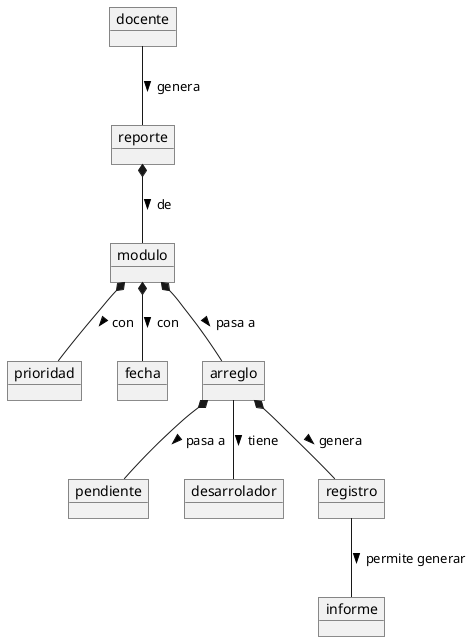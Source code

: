 
@startuml
object "docente" as usuario
object "reporte" as ticket
object "modulo" as error
object "prioridad" as etiqueta
object "fecha" as fecha
object "arreglo" as proyecto
object "pendiente" as estado
object "desarrolador" as responsable
object "registro" as historial
object "informe" as informe

usuario -- ticket: > genera
ticket *-- error: > de
error *-- etiqueta: > con
error *-- fecha: > con
error *-- proyecto: > pasa a
proyecto *-- estado: > pasa a
proyecto -- responsable: > tiene
proyecto *-- historial: > genera

historial -d- informe : > permite generar


@enduml